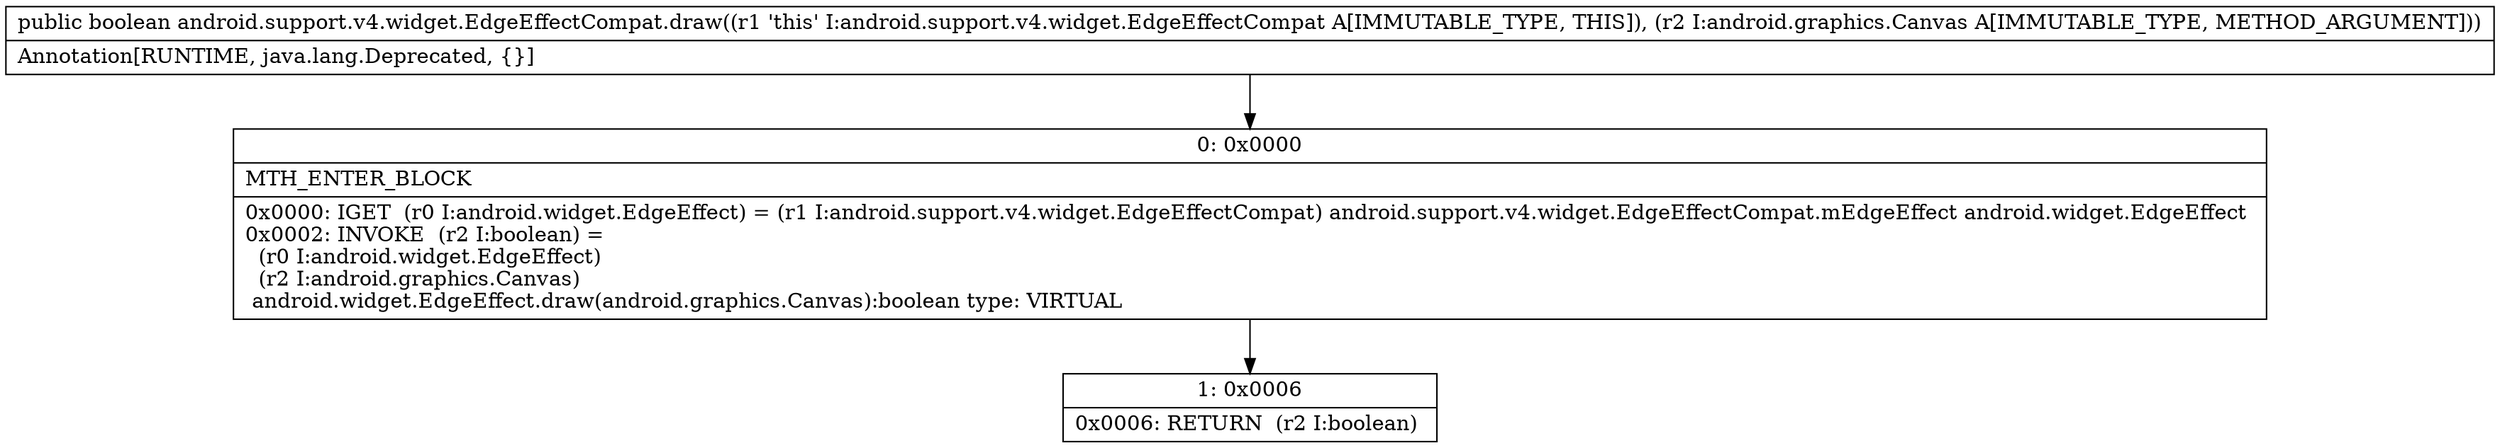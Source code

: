 digraph "CFG forandroid.support.v4.widget.EdgeEffectCompat.draw(Landroid\/graphics\/Canvas;)Z" {
Node_0 [shape=record,label="{0\:\ 0x0000|MTH_ENTER_BLOCK\l|0x0000: IGET  (r0 I:android.widget.EdgeEffect) = (r1 I:android.support.v4.widget.EdgeEffectCompat) android.support.v4.widget.EdgeEffectCompat.mEdgeEffect android.widget.EdgeEffect \l0x0002: INVOKE  (r2 I:boolean) = \l  (r0 I:android.widget.EdgeEffect)\l  (r2 I:android.graphics.Canvas)\l android.widget.EdgeEffect.draw(android.graphics.Canvas):boolean type: VIRTUAL \l}"];
Node_1 [shape=record,label="{1\:\ 0x0006|0x0006: RETURN  (r2 I:boolean) \l}"];
MethodNode[shape=record,label="{public boolean android.support.v4.widget.EdgeEffectCompat.draw((r1 'this' I:android.support.v4.widget.EdgeEffectCompat A[IMMUTABLE_TYPE, THIS]), (r2 I:android.graphics.Canvas A[IMMUTABLE_TYPE, METHOD_ARGUMENT]))  | Annotation[RUNTIME, java.lang.Deprecated, \{\}]\l}"];
MethodNode -> Node_0;
Node_0 -> Node_1;
}

